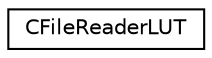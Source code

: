 digraph "Graphical Class Hierarchy"
{
 // LATEX_PDF_SIZE
  edge [fontname="Helvetica",fontsize="10",labelfontname="Helvetica",labelfontsize="10"];
  node [fontname="Helvetica",fontsize="10",shape=record];
  rankdir="LR";
  Node0 [label="CFileReaderLUT",height=0.2,width=0.4,color="black", fillcolor="white", style="filled",URL="$classCFileReaderLUT.html",tooltip="File reader for look up tables."];
}
